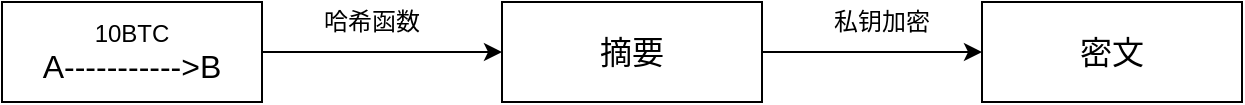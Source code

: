 <mxfile version="14.7.3" type="github">
  <diagram id="0XFOo5WfWtpuxFxuufUj" name="Page-1">
    <mxGraphModel dx="1036" dy="575" grid="1" gridSize="10" guides="1" tooltips="1" connect="1" arrows="1" fold="1" page="1" pageScale="1" pageWidth="827" pageHeight="1169" math="0" shadow="0">
      <root>
        <mxCell id="0" />
        <mxCell id="1" parent="0" />
        <mxCell id="OTzWsGNzkJKnARdKistW-3" value="" style="edgeStyle=orthogonalEdgeStyle;rounded=0;orthogonalLoop=1;jettySize=auto;html=1;" edge="1" parent="1" source="OTzWsGNzkJKnARdKistW-1" target="OTzWsGNzkJKnARdKistW-2">
          <mxGeometry relative="1" as="geometry" />
        </mxCell>
        <mxCell id="OTzWsGNzkJKnARdKistW-1" value="10BTC&lt;br&gt;&lt;font style=&quot;font-size: 16px&quot;&gt;A-----------&amp;gt;B&lt;/font&gt;" style="rounded=0;whiteSpace=wrap;html=1;" vertex="1" parent="1">
          <mxGeometry x="40" y="220" width="130" height="50" as="geometry" />
        </mxCell>
        <mxCell id="OTzWsGNzkJKnARdKistW-6" value="" style="edgeStyle=orthogonalEdgeStyle;rounded=0;orthogonalLoop=1;jettySize=auto;html=1;" edge="1" parent="1" source="OTzWsGNzkJKnARdKistW-2" target="OTzWsGNzkJKnARdKistW-5">
          <mxGeometry relative="1" as="geometry" />
        </mxCell>
        <mxCell id="OTzWsGNzkJKnARdKistW-2" value="&lt;font style=&quot;font-size: 16px&quot;&gt;摘要&lt;/font&gt;" style="rounded=0;whiteSpace=wrap;html=1;" vertex="1" parent="1">
          <mxGeometry x="290" y="220" width="130" height="50" as="geometry" />
        </mxCell>
        <mxCell id="OTzWsGNzkJKnARdKistW-4" value="哈希函数" style="text;html=1;strokeColor=none;fillColor=none;align=center;verticalAlign=middle;whiteSpace=wrap;rounded=0;" vertex="1" parent="1">
          <mxGeometry x="190" y="220" width="70" height="20" as="geometry" />
        </mxCell>
        <mxCell id="OTzWsGNzkJKnARdKistW-5" value="&lt;font style=&quot;font-size: 16px&quot;&gt;密文&lt;/font&gt;" style="rounded=0;whiteSpace=wrap;html=1;" vertex="1" parent="1">
          <mxGeometry x="530" y="220" width="130" height="50" as="geometry" />
        </mxCell>
        <mxCell id="OTzWsGNzkJKnARdKistW-7" value="私钥加密" style="text;html=1;strokeColor=none;fillColor=none;align=center;verticalAlign=middle;whiteSpace=wrap;rounded=0;" vertex="1" parent="1">
          <mxGeometry x="450" y="220" width="60" height="20" as="geometry" />
        </mxCell>
      </root>
    </mxGraphModel>
  </diagram>
</mxfile>
